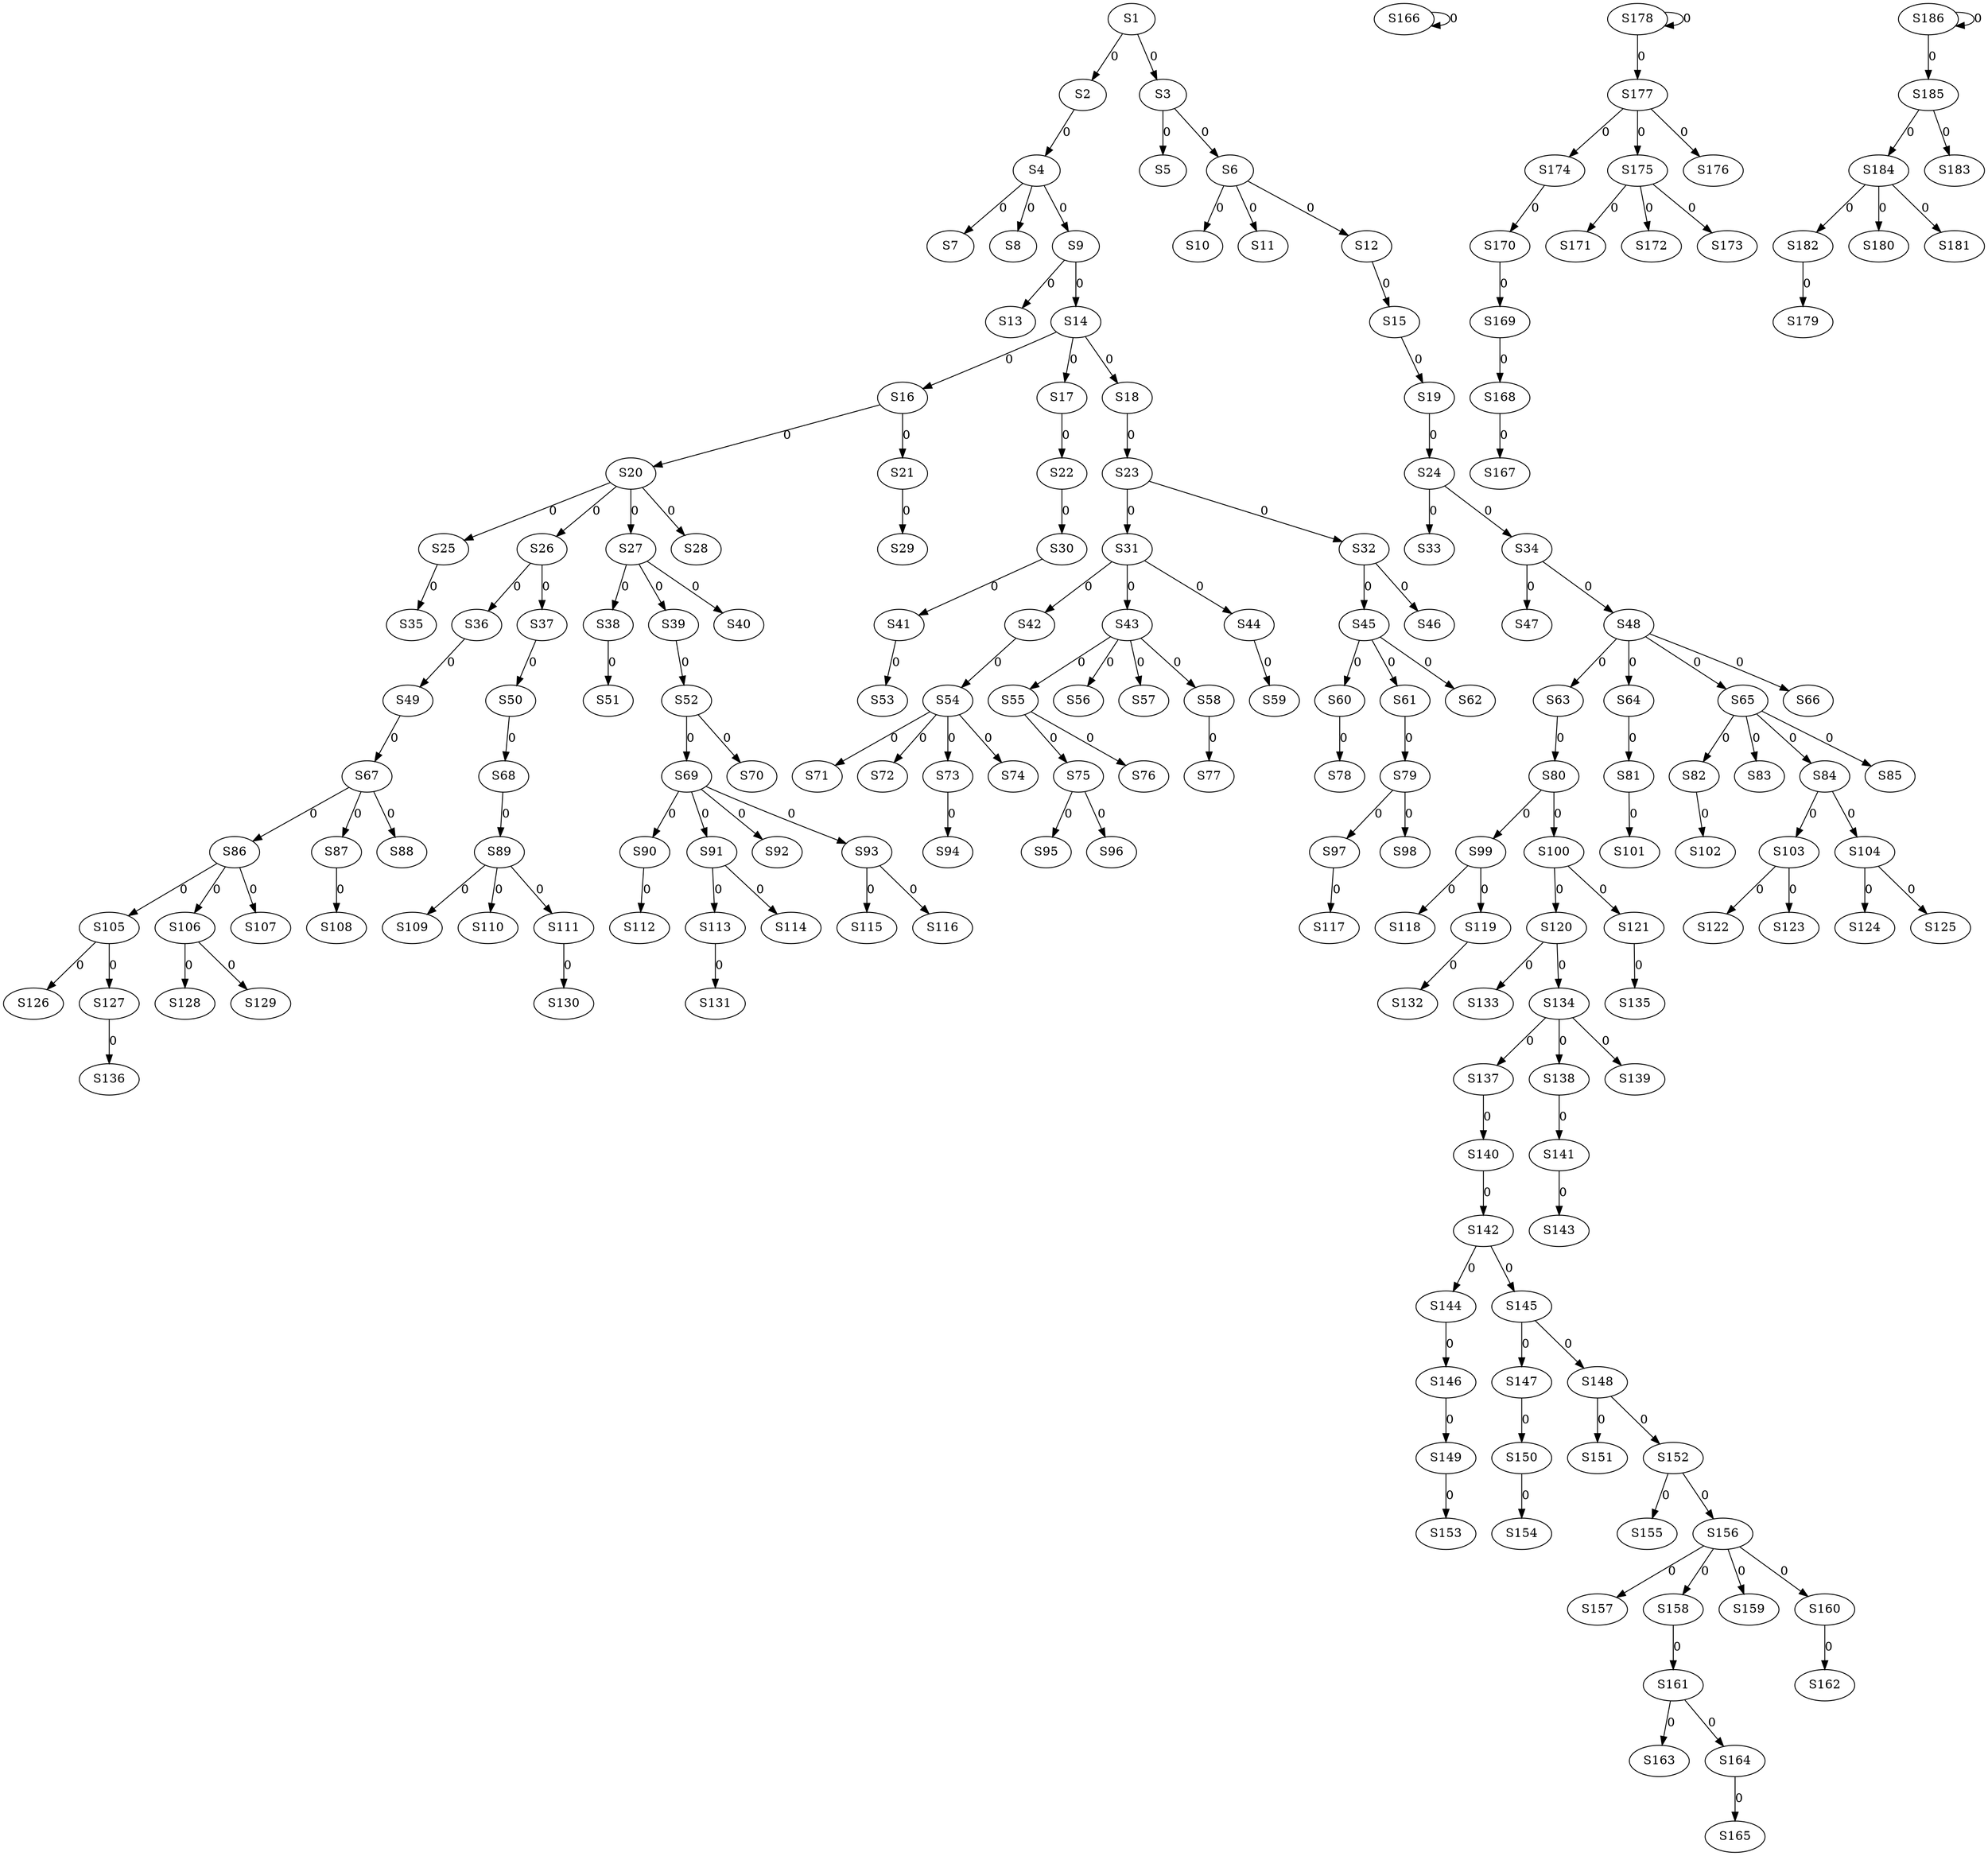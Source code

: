 strict digraph {
	S1 -> S2 [ label = 0 ];
	S1 -> S3 [ label = 0 ];
	S2 -> S4 [ label = 0 ];
	S3 -> S5 [ label = 0 ];
	S3 -> S6 [ label = 0 ];
	S4 -> S7 [ label = 0 ];
	S4 -> S8 [ label = 0 ];
	S4 -> S9 [ label = 0 ];
	S6 -> S10 [ label = 0 ];
	S6 -> S11 [ label = 0 ];
	S6 -> S12 [ label = 0 ];
	S9 -> S13 [ label = 0 ];
	S9 -> S14 [ label = 0 ];
	S12 -> S15 [ label = 0 ];
	S14 -> S16 [ label = 0 ];
	S14 -> S17 [ label = 0 ];
	S14 -> S18 [ label = 0 ];
	S15 -> S19 [ label = 0 ];
	S16 -> S20 [ label = 0 ];
	S16 -> S21 [ label = 0 ];
	S17 -> S22 [ label = 0 ];
	S18 -> S23 [ label = 0 ];
	S19 -> S24 [ label = 0 ];
	S20 -> S25 [ label = 0 ];
	S20 -> S26 [ label = 0 ];
	S20 -> S27 [ label = 0 ];
	S20 -> S28 [ label = 0 ];
	S21 -> S29 [ label = 0 ];
	S22 -> S30 [ label = 0 ];
	S23 -> S31 [ label = 0 ];
	S23 -> S32 [ label = 0 ];
	S24 -> S33 [ label = 0 ];
	S24 -> S34 [ label = 0 ];
	S25 -> S35 [ label = 0 ];
	S26 -> S36 [ label = 0 ];
	S26 -> S37 [ label = 0 ];
	S27 -> S38 [ label = 0 ];
	S27 -> S39 [ label = 0 ];
	S27 -> S40 [ label = 0 ];
	S30 -> S41 [ label = 0 ];
	S31 -> S42 [ label = 0 ];
	S31 -> S43 [ label = 0 ];
	S31 -> S44 [ label = 0 ];
	S32 -> S45 [ label = 0 ];
	S32 -> S46 [ label = 0 ];
	S34 -> S47 [ label = 0 ];
	S34 -> S48 [ label = 0 ];
	S36 -> S49 [ label = 0 ];
	S37 -> S50 [ label = 0 ];
	S38 -> S51 [ label = 0 ];
	S39 -> S52 [ label = 0 ];
	S41 -> S53 [ label = 0 ];
	S42 -> S54 [ label = 0 ];
	S43 -> S55 [ label = 0 ];
	S43 -> S56 [ label = 0 ];
	S43 -> S57 [ label = 0 ];
	S43 -> S58 [ label = 0 ];
	S44 -> S59 [ label = 0 ];
	S45 -> S60 [ label = 0 ];
	S45 -> S61 [ label = 0 ];
	S45 -> S62 [ label = 0 ];
	S48 -> S63 [ label = 0 ];
	S48 -> S64 [ label = 0 ];
	S48 -> S65 [ label = 0 ];
	S48 -> S66 [ label = 0 ];
	S49 -> S67 [ label = 0 ];
	S50 -> S68 [ label = 0 ];
	S52 -> S69 [ label = 0 ];
	S52 -> S70 [ label = 0 ];
	S54 -> S71 [ label = 0 ];
	S54 -> S72 [ label = 0 ];
	S54 -> S73 [ label = 0 ];
	S54 -> S74 [ label = 0 ];
	S55 -> S75 [ label = 0 ];
	S55 -> S76 [ label = 0 ];
	S58 -> S77 [ label = 0 ];
	S60 -> S78 [ label = 0 ];
	S61 -> S79 [ label = 0 ];
	S63 -> S80 [ label = 0 ];
	S64 -> S81 [ label = 0 ];
	S65 -> S82 [ label = 0 ];
	S65 -> S83 [ label = 0 ];
	S65 -> S84 [ label = 0 ];
	S65 -> S85 [ label = 0 ];
	S67 -> S86 [ label = 0 ];
	S67 -> S87 [ label = 0 ];
	S67 -> S88 [ label = 0 ];
	S68 -> S89 [ label = 0 ];
	S69 -> S90 [ label = 0 ];
	S69 -> S91 [ label = 0 ];
	S69 -> S92 [ label = 0 ];
	S69 -> S93 [ label = 0 ];
	S73 -> S94 [ label = 0 ];
	S75 -> S95 [ label = 0 ];
	S75 -> S96 [ label = 0 ];
	S79 -> S97 [ label = 0 ];
	S79 -> S98 [ label = 0 ];
	S80 -> S99 [ label = 0 ];
	S80 -> S100 [ label = 0 ];
	S81 -> S101 [ label = 0 ];
	S82 -> S102 [ label = 0 ];
	S84 -> S103 [ label = 0 ];
	S84 -> S104 [ label = 0 ];
	S86 -> S105 [ label = 0 ];
	S86 -> S106 [ label = 0 ];
	S86 -> S107 [ label = 0 ];
	S87 -> S108 [ label = 0 ];
	S89 -> S109 [ label = 0 ];
	S89 -> S110 [ label = 0 ];
	S89 -> S111 [ label = 0 ];
	S90 -> S112 [ label = 0 ];
	S91 -> S113 [ label = 0 ];
	S91 -> S114 [ label = 0 ];
	S93 -> S115 [ label = 0 ];
	S93 -> S116 [ label = 0 ];
	S97 -> S117 [ label = 0 ];
	S99 -> S118 [ label = 0 ];
	S99 -> S119 [ label = 0 ];
	S100 -> S120 [ label = 0 ];
	S100 -> S121 [ label = 0 ];
	S103 -> S122 [ label = 0 ];
	S103 -> S123 [ label = 0 ];
	S104 -> S124 [ label = 0 ];
	S104 -> S125 [ label = 0 ];
	S105 -> S126 [ label = 0 ];
	S105 -> S127 [ label = 0 ];
	S106 -> S128 [ label = 0 ];
	S106 -> S129 [ label = 0 ];
	S111 -> S130 [ label = 0 ];
	S113 -> S131 [ label = 0 ];
	S119 -> S132 [ label = 0 ];
	S120 -> S133 [ label = 0 ];
	S120 -> S134 [ label = 0 ];
	S121 -> S135 [ label = 0 ];
	S127 -> S136 [ label = 0 ];
	S134 -> S137 [ label = 0 ];
	S134 -> S138 [ label = 0 ];
	S134 -> S139 [ label = 0 ];
	S137 -> S140 [ label = 0 ];
	S138 -> S141 [ label = 0 ];
	S140 -> S142 [ label = 0 ];
	S141 -> S143 [ label = 0 ];
	S142 -> S144 [ label = 0 ];
	S142 -> S145 [ label = 0 ];
	S144 -> S146 [ label = 0 ];
	S145 -> S147 [ label = 0 ];
	S145 -> S148 [ label = 0 ];
	S146 -> S149 [ label = 0 ];
	S147 -> S150 [ label = 0 ];
	S148 -> S151 [ label = 0 ];
	S148 -> S152 [ label = 0 ];
	S149 -> S153 [ label = 0 ];
	S150 -> S154 [ label = 0 ];
	S152 -> S155 [ label = 0 ];
	S152 -> S156 [ label = 0 ];
	S156 -> S157 [ label = 0 ];
	S156 -> S158 [ label = 0 ];
	S156 -> S159 [ label = 0 ];
	S156 -> S160 [ label = 0 ];
	S158 -> S161 [ label = 0 ];
	S160 -> S162 [ label = 0 ];
	S161 -> S163 [ label = 0 ];
	S161 -> S164 [ label = 0 ];
	S164 -> S165 [ label = 0 ];
	S166 -> S166 [ label = 0 ];
	S168 -> S167 [ label = 0 ];
	S169 -> S168 [ label = 0 ];
	S170 -> S169 [ label = 0 ];
	S174 -> S170 [ label = 0 ];
	S175 -> S171 [ label = 0 ];
	S175 -> S172 [ label = 0 ];
	S175 -> S173 [ label = 0 ];
	S177 -> S174 [ label = 0 ];
	S177 -> S175 [ label = 0 ];
	S177 -> S176 [ label = 0 ];
	S178 -> S177 [ label = 0 ];
	S178 -> S178 [ label = 0 ];
	S182 -> S179 [ label = 0 ];
	S184 -> S180 [ label = 0 ];
	S184 -> S181 [ label = 0 ];
	S184 -> S182 [ label = 0 ];
	S185 -> S183 [ label = 0 ];
	S185 -> S184 [ label = 0 ];
	S186 -> S185 [ label = 0 ];
	S186 -> S186 [ label = 0 ];
}